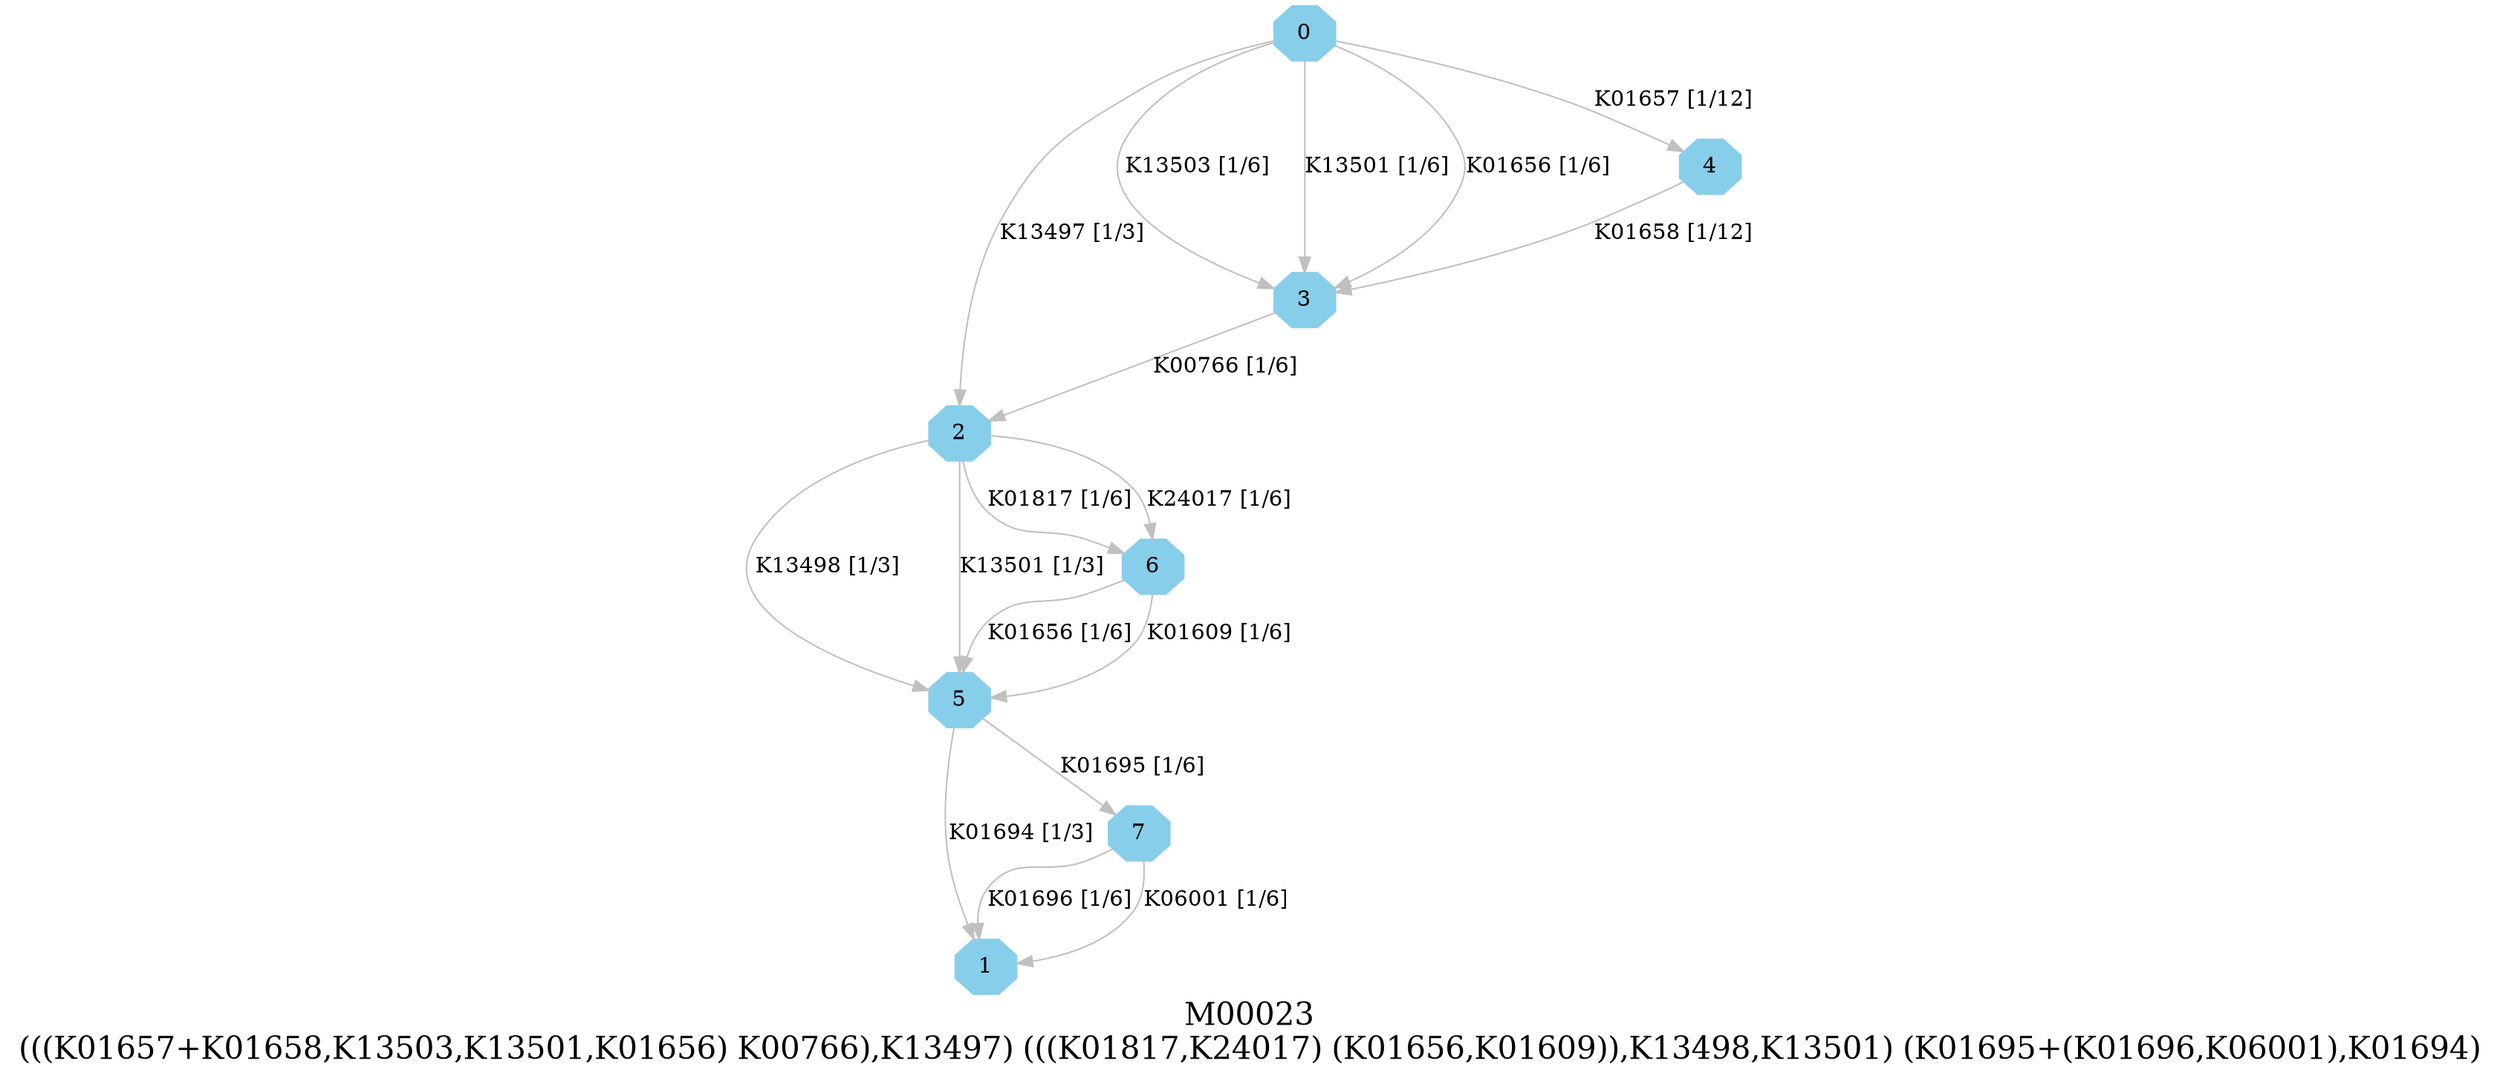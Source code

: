 digraph G {
graph [label="M00023
(((K01657+K01658,K13503,K13501,K01656) K00766),K13497) (((K01817,K24017) (K01656,K01609)),K13498,K13501) (K01695+(K01696,K06001),K01694)",fontsize=20];
node [shape=box,style=filled];
edge [len=3,color=grey];
{node [width=.3,height=.3,shape=octagon,style=filled,color=skyblue] 0 1 2 3 4 5 6 7 }
0 -> 4 [label="K01657 [1/12]"];
0 -> 3 [label="K13503 [1/6]"];
0 -> 3 [label="K13501 [1/6]"];
0 -> 3 [label="K01656 [1/6]"];
0 -> 2 [label="K13497 [1/3]"];
2 -> 6 [label="K01817 [1/6]"];
2 -> 6 [label="K24017 [1/6]"];
2 -> 5 [label="K13498 [1/3]"];
2 -> 5 [label="K13501 [1/3]"];
3 -> 2 [label="K00766 [1/6]"];
4 -> 3 [label="K01658 [1/12]"];
5 -> 7 [label="K01695 [1/6]"];
5 -> 1 [label="K01694 [1/3]"];
6 -> 5 [label="K01656 [1/6]"];
6 -> 5 [label="K01609 [1/6]"];
7 -> 1 [label="K01696 [1/6]"];
7 -> 1 [label="K06001 [1/6]"];
}